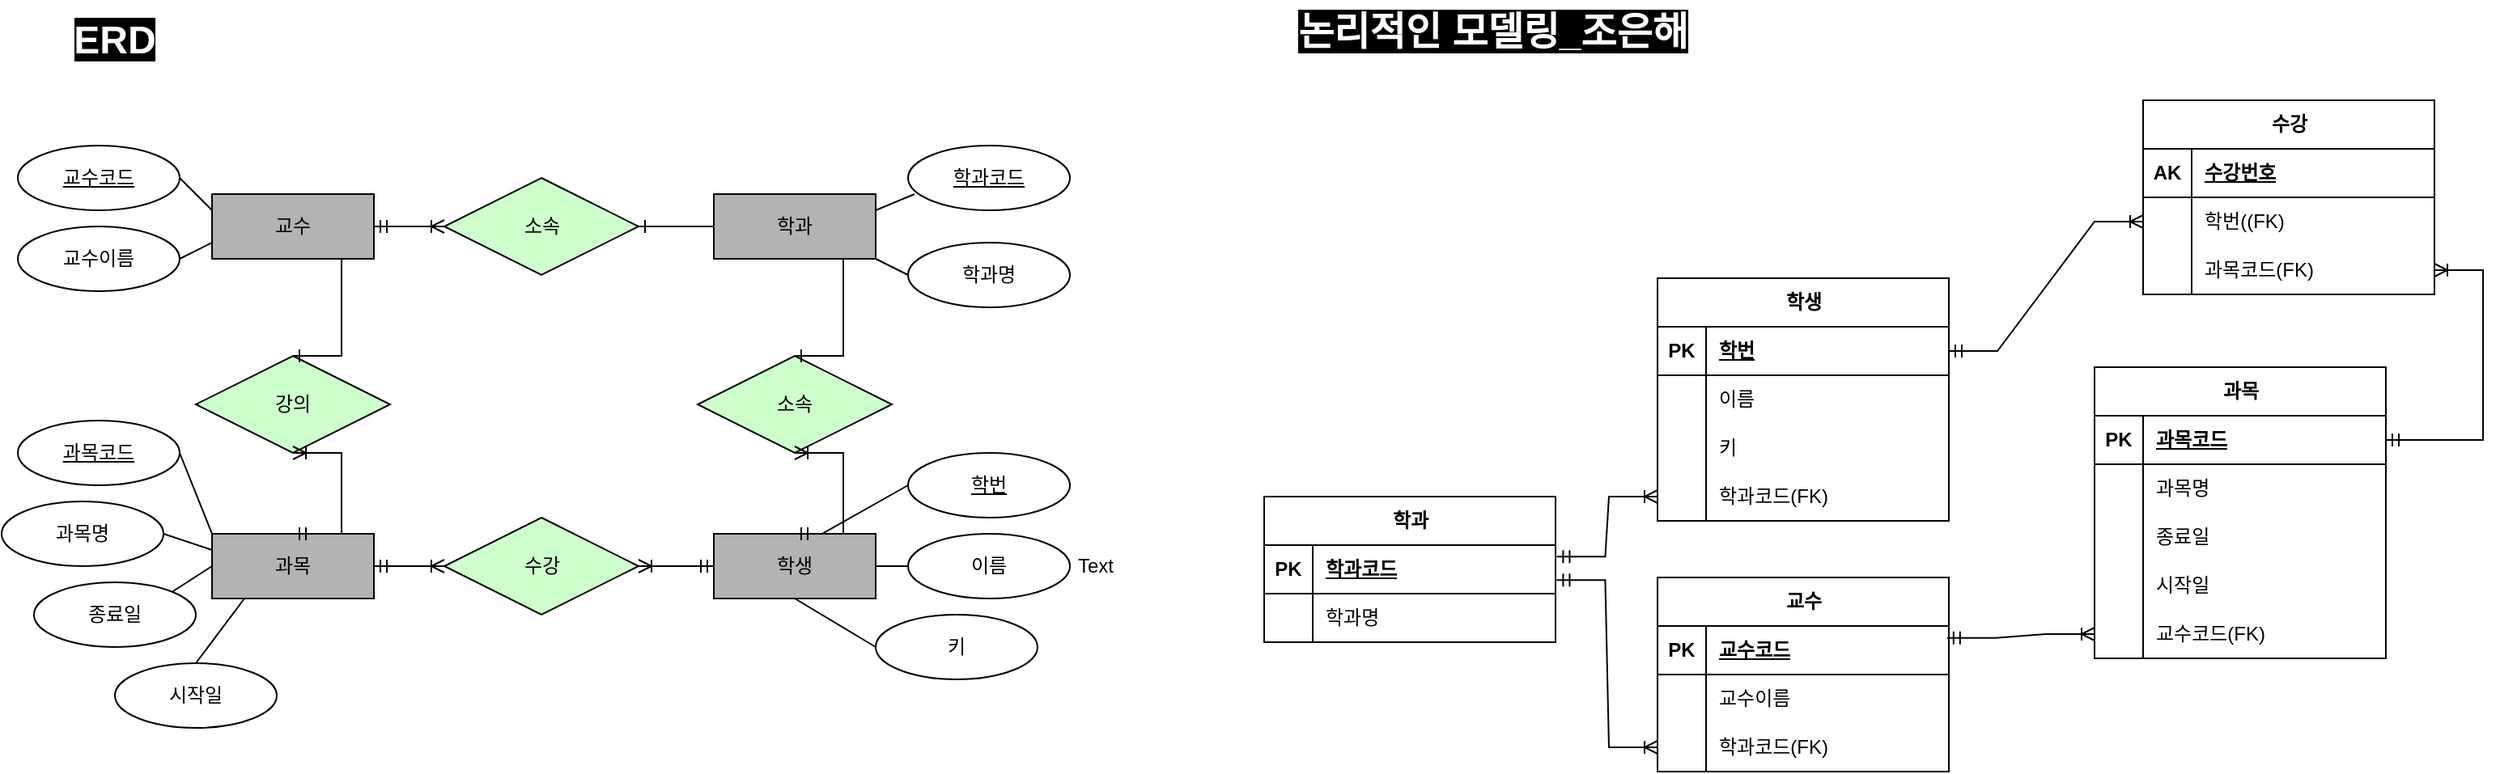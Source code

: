 <mxfile version="22.1.16" type="github">
  <diagram name="페이지-1" id="VpFutrYBXAX4n4MylmDC">
    <mxGraphModel dx="1276" dy="1111" grid="1" gridSize="10" guides="1" tooltips="1" connect="1" arrows="1" fold="1" page="1" pageScale="1" pageWidth="827" pageHeight="1169" math="0" shadow="0">
      <root>
        <mxCell id="0" />
        <mxCell id="1" parent="0" />
        <mxCell id="_q7w5fkxS-_TRa_CMiJi-1" value="학생" style="whiteSpace=wrap;html=1;align=center;fillColor=#B3B3B3;" parent="1" vertex="1">
          <mxGeometry x="524" y="645" width="100" height="40" as="geometry" />
        </mxCell>
        <mxCell id="_q7w5fkxS-_TRa_CMiJi-2" value="과목" style="whiteSpace=wrap;html=1;align=center;fillColor=#B3B3B3;" parent="1" vertex="1">
          <mxGeometry x="214" y="645" width="100" height="40" as="geometry" />
        </mxCell>
        <mxCell id="_q7w5fkxS-_TRa_CMiJi-3" value="학과" style="whiteSpace=wrap;html=1;align=center;fillColor=#B3B3B3;" parent="1" vertex="1">
          <mxGeometry x="524" y="435" width="100" height="40" as="geometry" />
        </mxCell>
        <mxCell id="_q7w5fkxS-_TRa_CMiJi-4" value="교수" style="whiteSpace=wrap;html=1;align=center;fillColor=#B3B3B3;" parent="1" vertex="1">
          <mxGeometry x="214" y="435" width="100" height="40" as="geometry" />
        </mxCell>
        <mxCell id="_q7w5fkxS-_TRa_CMiJi-5" value="강의" style="shape=rhombus;perimeter=rhombusPerimeter;whiteSpace=wrap;html=1;align=center;fillColor=#CCFFCC;" parent="1" vertex="1">
          <mxGeometry x="204" y="535" width="120" height="60" as="geometry" />
        </mxCell>
        <mxCell id="_q7w5fkxS-_TRa_CMiJi-6" value="소속" style="shape=rhombus;perimeter=rhombusPerimeter;whiteSpace=wrap;html=1;align=center;fillColor=#CCFFCC;" parent="1" vertex="1">
          <mxGeometry x="514" y="535" width="120" height="60" as="geometry" />
        </mxCell>
        <mxCell id="_q7w5fkxS-_TRa_CMiJi-7" value="수강" style="shape=rhombus;perimeter=rhombusPerimeter;whiteSpace=wrap;html=1;align=center;fillColor=#CCFFCC;" parent="1" vertex="1">
          <mxGeometry x="357.5" y="635" width="120" height="60" as="geometry" />
        </mxCell>
        <mxCell id="_q7w5fkxS-_TRa_CMiJi-8" value="소속" style="shape=rhombus;perimeter=rhombusPerimeter;whiteSpace=wrap;html=1;align=center;fillColor=#CCFFCC;" parent="1" vertex="1">
          <mxGeometry x="357.5" y="425" width="120" height="60" as="geometry" />
        </mxCell>
        <mxCell id="_q7w5fkxS-_TRa_CMiJi-9" value="학번" style="ellipse;whiteSpace=wrap;html=1;align=center;fontStyle=4;" parent="1" vertex="1">
          <mxGeometry x="644" y="595" width="100" height="40" as="geometry" />
        </mxCell>
        <mxCell id="_q7w5fkxS-_TRa_CMiJi-10" value="과목코드" style="ellipse;whiteSpace=wrap;html=1;align=center;fontStyle=4;" parent="1" vertex="1">
          <mxGeometry x="94" y="575" width="100" height="40" as="geometry" />
        </mxCell>
        <mxCell id="_q7w5fkxS-_TRa_CMiJi-11" value="학과코드" style="ellipse;whiteSpace=wrap;html=1;align=center;fontStyle=4;" parent="1" vertex="1">
          <mxGeometry x="644" y="405" width="100" height="40" as="geometry" />
        </mxCell>
        <mxCell id="_q7w5fkxS-_TRa_CMiJi-12" value="교수코드" style="ellipse;whiteSpace=wrap;html=1;align=center;fontStyle=4;" parent="1" vertex="1">
          <mxGeometry x="94" y="405" width="100" height="40" as="geometry" />
        </mxCell>
        <mxCell id="_q7w5fkxS-_TRa_CMiJi-13" value="교수이름" style="ellipse;whiteSpace=wrap;html=1;align=center;" parent="1" vertex="1">
          <mxGeometry x="94" y="455" width="100" height="40" as="geometry" />
        </mxCell>
        <mxCell id="_q7w5fkxS-_TRa_CMiJi-14" value="이름" style="ellipse;whiteSpace=wrap;html=1;align=center;" parent="1" vertex="1">
          <mxGeometry x="644" y="645" width="100" height="40" as="geometry" />
        </mxCell>
        <mxCell id="_q7w5fkxS-_TRa_CMiJi-15" value="키" style="ellipse;whiteSpace=wrap;html=1;align=center;" parent="1" vertex="1">
          <mxGeometry x="624" y="695" width="100" height="40" as="geometry" />
        </mxCell>
        <mxCell id="_q7w5fkxS-_TRa_CMiJi-16" value="시작일" style="ellipse;whiteSpace=wrap;html=1;align=center;" parent="1" vertex="1">
          <mxGeometry x="154" y="725" width="100" height="40" as="geometry" />
        </mxCell>
        <mxCell id="_q7w5fkxS-_TRa_CMiJi-17" value="종료일" style="ellipse;whiteSpace=wrap;html=1;align=center;" parent="1" vertex="1">
          <mxGeometry x="104" y="675" width="100" height="40" as="geometry" />
        </mxCell>
        <mxCell id="_q7w5fkxS-_TRa_CMiJi-18" value="과목명" style="ellipse;whiteSpace=wrap;html=1;align=center;" parent="1" vertex="1">
          <mxGeometry x="84" y="625" width="100" height="40" as="geometry" />
        </mxCell>
        <mxCell id="_q7w5fkxS-_TRa_CMiJi-19" value="학과명" style="ellipse;whiteSpace=wrap;html=1;align=center;" parent="1" vertex="1">
          <mxGeometry x="644" y="465" width="100" height="40" as="geometry" />
        </mxCell>
        <mxCell id="_q7w5fkxS-_TRa_CMiJi-20" value="" style="edgeStyle=entityRelationEdgeStyle;fontSize=12;html=1;endArrow=ERoneToMany;startArrow=ERmandOne;rounded=0;entryX=0;entryY=0.5;entryDx=0;entryDy=0;" parent="1" target="_q7w5fkxS-_TRa_CMiJi-7" edge="1">
          <mxGeometry width="100" height="100" relative="1" as="geometry">
            <mxPoint x="314" y="665" as="sourcePoint" />
            <mxPoint x="414" y="565" as="targetPoint" />
          </mxGeometry>
        </mxCell>
        <mxCell id="_q7w5fkxS-_TRa_CMiJi-21" value="" style="edgeStyle=entityRelationEdgeStyle;fontSize=12;html=1;endArrow=ERoneToMany;startArrow=ERmandOne;rounded=0;entryX=1;entryY=0.5;entryDx=0;entryDy=0;exitX=0;exitY=0.5;exitDx=0;exitDy=0;" parent="1" source="_q7w5fkxS-_TRa_CMiJi-1" target="_q7w5fkxS-_TRa_CMiJi-7" edge="1">
          <mxGeometry width="100" height="100" relative="1" as="geometry">
            <mxPoint x="464" y="605" as="sourcePoint" />
            <mxPoint x="514" y="684" as="targetPoint" />
          </mxGeometry>
        </mxCell>
        <mxCell id="_q7w5fkxS-_TRa_CMiJi-22" value="" style="endArrow=none;html=1;rounded=0;exitX=0.5;exitY=1;exitDx=0;exitDy=0;entryX=0;entryY=0.5;entryDx=0;entryDy=0;" parent="1" source="_q7w5fkxS-_TRa_CMiJi-1" target="_q7w5fkxS-_TRa_CMiJi-15" edge="1">
          <mxGeometry relative="1" as="geometry">
            <mxPoint x="474" y="744.5" as="sourcePoint" />
            <mxPoint x="634" y="744.5" as="targetPoint" />
          </mxGeometry>
        </mxCell>
        <mxCell id="_q7w5fkxS-_TRa_CMiJi-23" value="" style="endArrow=none;html=1;rounded=0;exitX=1;exitY=0.5;exitDx=0;exitDy=0;entryX=0;entryY=0.5;entryDx=0;entryDy=0;" parent="1" source="_q7w5fkxS-_TRa_CMiJi-1" target="_q7w5fkxS-_TRa_CMiJi-14" edge="1">
          <mxGeometry relative="1" as="geometry">
            <mxPoint x="584" y="695" as="sourcePoint" />
            <mxPoint x="634" y="725" as="targetPoint" />
          </mxGeometry>
        </mxCell>
        <mxCell id="_q7w5fkxS-_TRa_CMiJi-24" value="" style="endArrow=none;html=1;rounded=0;exitX=0.67;exitY=0;exitDx=0;exitDy=0;entryX=0;entryY=0.5;entryDx=0;entryDy=0;exitPerimeter=0;" parent="1" source="_q7w5fkxS-_TRa_CMiJi-1" target="_q7w5fkxS-_TRa_CMiJi-9" edge="1">
          <mxGeometry relative="1" as="geometry">
            <mxPoint x="604" y="615" as="sourcePoint" />
            <mxPoint x="654" y="645" as="targetPoint" />
          </mxGeometry>
        </mxCell>
        <mxCell id="_q7w5fkxS-_TRa_CMiJi-25" value="" style="endArrow=none;html=1;rounded=0;exitX=1;exitY=1;exitDx=0;exitDy=0;entryX=0;entryY=0.5;entryDx=0;entryDy=0;" parent="1" source="_q7w5fkxS-_TRa_CMiJi-3" target="_q7w5fkxS-_TRa_CMiJi-19" edge="1">
          <mxGeometry relative="1" as="geometry">
            <mxPoint x="614" y="494" as="sourcePoint" />
            <mxPoint x="634" y="494" as="targetPoint" />
          </mxGeometry>
        </mxCell>
        <mxCell id="_q7w5fkxS-_TRa_CMiJi-26" value="" style="endArrow=none;html=1;rounded=0;exitX=1;exitY=0.25;exitDx=0;exitDy=0;entryX=0.04;entryY=0.75;entryDx=0;entryDy=0;entryPerimeter=0;" parent="1" source="_q7w5fkxS-_TRa_CMiJi-3" target="_q7w5fkxS-_TRa_CMiJi-11" edge="1">
          <mxGeometry relative="1" as="geometry">
            <mxPoint x="634" y="485" as="sourcePoint" />
            <mxPoint x="654" y="495" as="targetPoint" />
          </mxGeometry>
        </mxCell>
        <mxCell id="_q7w5fkxS-_TRa_CMiJi-27" value="" style="endArrow=none;html=1;rounded=0;exitX=1;exitY=0.5;exitDx=0;exitDy=0;entryX=0;entryY=0.25;entryDx=0;entryDy=0;" parent="1" source="_q7w5fkxS-_TRa_CMiJi-12" target="_q7w5fkxS-_TRa_CMiJi-4" edge="1">
          <mxGeometry relative="1" as="geometry">
            <mxPoint x="184" y="425" as="sourcePoint" />
            <mxPoint x="237" y="395" as="targetPoint" />
          </mxGeometry>
        </mxCell>
        <mxCell id="_q7w5fkxS-_TRa_CMiJi-28" value="" style="endArrow=none;html=1;rounded=0;exitX=1;exitY=0.5;exitDx=0;exitDy=0;entryX=0;entryY=0.75;entryDx=0;entryDy=0;" parent="1" source="_q7w5fkxS-_TRa_CMiJi-13" target="_q7w5fkxS-_TRa_CMiJi-4" edge="1">
          <mxGeometry relative="1" as="geometry">
            <mxPoint x="204" y="435" as="sourcePoint" />
            <mxPoint x="224" y="455" as="targetPoint" />
          </mxGeometry>
        </mxCell>
        <mxCell id="_q7w5fkxS-_TRa_CMiJi-29" value="" style="endArrow=none;html=1;rounded=0;exitX=1;exitY=0.5;exitDx=0;exitDy=0;entryX=0;entryY=0;entryDx=0;entryDy=0;" parent="1" source="_q7w5fkxS-_TRa_CMiJi-10" target="_q7w5fkxS-_TRa_CMiJi-2" edge="1">
          <mxGeometry relative="1" as="geometry">
            <mxPoint x="194" y="595" as="sourcePoint" />
            <mxPoint x="214" y="615" as="targetPoint" />
          </mxGeometry>
        </mxCell>
        <mxCell id="_q7w5fkxS-_TRa_CMiJi-30" value="" style="endArrow=none;html=1;rounded=0;exitX=1;exitY=0.5;exitDx=0;exitDy=0;entryX=0;entryY=0.25;entryDx=0;entryDy=0;" parent="1" source="_q7w5fkxS-_TRa_CMiJi-18" target="_q7w5fkxS-_TRa_CMiJi-2" edge="1">
          <mxGeometry relative="1" as="geometry">
            <mxPoint x="204" y="605" as="sourcePoint" />
            <mxPoint x="224" y="655" as="targetPoint" />
          </mxGeometry>
        </mxCell>
        <mxCell id="_q7w5fkxS-_TRa_CMiJi-31" value="" style="endArrow=none;html=1;rounded=0;exitX=1;exitY=0;exitDx=0;exitDy=0;entryX=0;entryY=0.5;entryDx=0;entryDy=0;" parent="1" source="_q7w5fkxS-_TRa_CMiJi-17" target="_q7w5fkxS-_TRa_CMiJi-2" edge="1">
          <mxGeometry relative="1" as="geometry">
            <mxPoint x="194" y="655" as="sourcePoint" />
            <mxPoint x="224" y="665" as="targetPoint" />
          </mxGeometry>
        </mxCell>
        <mxCell id="_q7w5fkxS-_TRa_CMiJi-32" value="" style="endArrow=none;html=1;rounded=0;exitX=1;exitY=0.5;exitDx=0;exitDy=0;entryX=0.5;entryY=0;entryDx=0;entryDy=0;" parent="1" target="_q7w5fkxS-_TRa_CMiJi-16" edge="1">
          <mxGeometry relative="1" as="geometry">
            <mxPoint x="234" y="685" as="sourcePoint" />
            <mxPoint x="254" y="735" as="targetPoint" />
          </mxGeometry>
        </mxCell>
        <mxCell id="_q7w5fkxS-_TRa_CMiJi-33" value="" style="edgeStyle=entityRelationEdgeStyle;fontSize=12;html=1;endArrow=ERone;endFill=1;rounded=0;exitX=0.5;exitY=1;exitDx=0;exitDy=0;entryX=0.5;entryY=0;entryDx=0;entryDy=0;" parent="1" source="_q7w5fkxS-_TRa_CMiJi-4" target="_q7w5fkxS-_TRa_CMiJi-5" edge="1">
          <mxGeometry width="100" height="100" relative="1" as="geometry">
            <mxPoint x="294" y="615" as="sourcePoint" />
            <mxPoint x="394" y="515" as="targetPoint" />
          </mxGeometry>
        </mxCell>
        <mxCell id="_q7w5fkxS-_TRa_CMiJi-34" value="" style="edgeStyle=entityRelationEdgeStyle;fontSize=12;html=1;endArrow=ERoneToMany;startArrow=ERmandOne;rounded=0;exitX=0.5;exitY=0;exitDx=0;exitDy=0;entryX=0.5;entryY=1;entryDx=0;entryDy=0;entryPerimeter=0;" parent="1" source="_q7w5fkxS-_TRa_CMiJi-2" target="_q7w5fkxS-_TRa_CMiJi-5" edge="1">
          <mxGeometry width="100" height="100" relative="1" as="geometry">
            <mxPoint x="304" y="635" as="sourcePoint" />
            <mxPoint x="254" y="605" as="targetPoint" />
          </mxGeometry>
        </mxCell>
        <mxCell id="_q7w5fkxS-_TRa_CMiJi-35" value="" style="edgeStyle=entityRelationEdgeStyle;fontSize=12;html=1;endArrow=ERoneToMany;startArrow=ERmandOne;rounded=0;exitX=0.5;exitY=0;exitDx=0;exitDy=0;entryX=0.5;entryY=1;entryDx=0;entryDy=0;" parent="1" source="_q7w5fkxS-_TRa_CMiJi-1" target="_q7w5fkxS-_TRa_CMiJi-6" edge="1">
          <mxGeometry width="100" height="100" relative="1" as="geometry">
            <mxPoint x="464" y="625" as="sourcePoint" />
            <mxPoint x="464" y="575" as="targetPoint" />
          </mxGeometry>
        </mxCell>
        <mxCell id="_q7w5fkxS-_TRa_CMiJi-36" value="" style="edgeStyle=entityRelationEdgeStyle;fontSize=12;html=1;endArrow=ERoneToMany;startArrow=ERmandOne;rounded=0;exitX=1;exitY=0.5;exitDx=0;exitDy=0;entryX=0;entryY=0.5;entryDx=0;entryDy=0;" parent="1" source="_q7w5fkxS-_TRa_CMiJi-4" target="_q7w5fkxS-_TRa_CMiJi-8" edge="1">
          <mxGeometry width="100" height="100" relative="1" as="geometry">
            <mxPoint x="364" y="545" as="sourcePoint" />
            <mxPoint x="364" y="495" as="targetPoint" />
          </mxGeometry>
        </mxCell>
        <mxCell id="_q7w5fkxS-_TRa_CMiJi-37" value="" style="edgeStyle=entityRelationEdgeStyle;fontSize=12;html=1;endArrow=ERone;endFill=1;rounded=0;exitX=0;exitY=0.5;exitDx=0;exitDy=0;entryX=1;entryY=0.5;entryDx=0;entryDy=0;" parent="1" source="_q7w5fkxS-_TRa_CMiJi-3" target="_q7w5fkxS-_TRa_CMiJi-8" edge="1">
          <mxGeometry width="100" height="100" relative="1" as="geometry">
            <mxPoint x="404" y="575" as="sourcePoint" />
            <mxPoint x="504" y="475" as="targetPoint" />
          </mxGeometry>
        </mxCell>
        <mxCell id="_q7w5fkxS-_TRa_CMiJi-38" value="" style="edgeStyle=entityRelationEdgeStyle;fontSize=12;html=1;endArrow=ERone;endFill=1;rounded=0;exitX=0.5;exitY=1;exitDx=0;exitDy=0;entryX=0.5;entryY=0;entryDx=0;entryDy=0;" parent="1" source="_q7w5fkxS-_TRa_CMiJi-3" target="_q7w5fkxS-_TRa_CMiJi-6" edge="1">
          <mxGeometry width="100" height="100" relative="1" as="geometry">
            <mxPoint x="540" y="505" as="sourcePoint" />
            <mxPoint x="494" y="505" as="targetPoint" />
            <Array as="points">
              <mxPoint x="570" y="475" />
            </Array>
          </mxGeometry>
        </mxCell>
        <mxCell id="cjotbzHaFE7JgMFKAddq-14" value="교수" style="shape=table;startSize=30;container=1;collapsible=1;childLayout=tableLayout;fixedRows=1;rowLines=0;fontStyle=1;align=center;resizeLast=1;html=1;" vertex="1" parent="1">
          <mxGeometry x="1107" y="672" width="180" height="120" as="geometry" />
        </mxCell>
        <mxCell id="cjotbzHaFE7JgMFKAddq-15" value="" style="shape=tableRow;horizontal=0;startSize=0;swimlaneHead=0;swimlaneBody=0;fillColor=none;collapsible=0;dropTarget=0;points=[[0,0.5],[1,0.5]];portConstraint=eastwest;top=0;left=0;right=0;bottom=1;" vertex="1" parent="cjotbzHaFE7JgMFKAddq-14">
          <mxGeometry y="30" width="180" height="30" as="geometry" />
        </mxCell>
        <mxCell id="cjotbzHaFE7JgMFKAddq-16" value="PK" style="shape=partialRectangle;connectable=0;fillColor=none;top=0;left=0;bottom=0;right=0;fontStyle=1;overflow=hidden;whiteSpace=wrap;html=1;" vertex="1" parent="cjotbzHaFE7JgMFKAddq-15">
          <mxGeometry width="30" height="30" as="geometry">
            <mxRectangle width="30" height="30" as="alternateBounds" />
          </mxGeometry>
        </mxCell>
        <mxCell id="cjotbzHaFE7JgMFKAddq-17" value="교수코드" style="shape=partialRectangle;connectable=0;fillColor=none;top=0;left=0;bottom=0;right=0;align=left;spacingLeft=6;fontStyle=5;overflow=hidden;whiteSpace=wrap;html=1;" vertex="1" parent="cjotbzHaFE7JgMFKAddq-15">
          <mxGeometry x="30" width="150" height="30" as="geometry">
            <mxRectangle width="150" height="30" as="alternateBounds" />
          </mxGeometry>
        </mxCell>
        <mxCell id="cjotbzHaFE7JgMFKAddq-18" value="" style="shape=tableRow;horizontal=0;startSize=0;swimlaneHead=0;swimlaneBody=0;fillColor=none;collapsible=0;dropTarget=0;points=[[0,0.5],[1,0.5]];portConstraint=eastwest;top=0;left=0;right=0;bottom=0;" vertex="1" parent="cjotbzHaFE7JgMFKAddq-14">
          <mxGeometry y="60" width="180" height="30" as="geometry" />
        </mxCell>
        <mxCell id="cjotbzHaFE7JgMFKAddq-19" value="" style="shape=partialRectangle;connectable=0;fillColor=none;top=0;left=0;bottom=0;right=0;editable=1;overflow=hidden;whiteSpace=wrap;html=1;" vertex="1" parent="cjotbzHaFE7JgMFKAddq-18">
          <mxGeometry width="30" height="30" as="geometry">
            <mxRectangle width="30" height="30" as="alternateBounds" />
          </mxGeometry>
        </mxCell>
        <mxCell id="cjotbzHaFE7JgMFKAddq-20" value="교수이름" style="shape=partialRectangle;connectable=0;fillColor=none;top=0;left=0;bottom=0;right=0;align=left;spacingLeft=6;overflow=hidden;whiteSpace=wrap;html=1;" vertex="1" parent="cjotbzHaFE7JgMFKAddq-18">
          <mxGeometry x="30" width="150" height="30" as="geometry">
            <mxRectangle width="150" height="30" as="alternateBounds" />
          </mxGeometry>
        </mxCell>
        <mxCell id="cjotbzHaFE7JgMFKAddq-69" value="" style="shape=tableRow;horizontal=0;startSize=0;swimlaneHead=0;swimlaneBody=0;fillColor=none;collapsible=0;dropTarget=0;points=[[0,0.5],[1,0.5]];portConstraint=eastwest;top=0;left=0;right=0;bottom=0;" vertex="1" parent="cjotbzHaFE7JgMFKAddq-14">
          <mxGeometry y="90" width="180" height="30" as="geometry" />
        </mxCell>
        <mxCell id="cjotbzHaFE7JgMFKAddq-70" value="" style="shape=partialRectangle;connectable=0;fillColor=none;top=0;left=0;bottom=0;right=0;editable=1;overflow=hidden;whiteSpace=wrap;html=1;" vertex="1" parent="cjotbzHaFE7JgMFKAddq-69">
          <mxGeometry width="30" height="30" as="geometry">
            <mxRectangle width="30" height="30" as="alternateBounds" />
          </mxGeometry>
        </mxCell>
        <mxCell id="cjotbzHaFE7JgMFKAddq-71" value="학과코드(FK)" style="shape=partialRectangle;connectable=0;fillColor=none;top=0;left=0;bottom=0;right=0;align=left;spacingLeft=6;overflow=hidden;whiteSpace=wrap;html=1;" vertex="1" parent="cjotbzHaFE7JgMFKAddq-69">
          <mxGeometry x="30" width="150" height="30" as="geometry">
            <mxRectangle width="150" height="30" as="alternateBounds" />
          </mxGeometry>
        </mxCell>
        <mxCell id="cjotbzHaFE7JgMFKAddq-27" value="과목" style="shape=table;startSize=30;container=1;collapsible=1;childLayout=tableLayout;fixedRows=1;rowLines=0;fontStyle=1;align=center;resizeLast=1;html=1;" vertex="1" parent="1">
          <mxGeometry x="1377" y="542" width="180" height="180" as="geometry" />
        </mxCell>
        <mxCell id="cjotbzHaFE7JgMFKAddq-28" value="" style="shape=tableRow;horizontal=0;startSize=0;swimlaneHead=0;swimlaneBody=0;fillColor=none;collapsible=0;dropTarget=0;points=[[0,0.5],[1,0.5]];portConstraint=eastwest;top=0;left=0;right=0;bottom=1;" vertex="1" parent="cjotbzHaFE7JgMFKAddq-27">
          <mxGeometry y="30" width="180" height="30" as="geometry" />
        </mxCell>
        <mxCell id="cjotbzHaFE7JgMFKAddq-29" value="PK" style="shape=partialRectangle;connectable=0;fillColor=none;top=0;left=0;bottom=0;right=0;fontStyle=1;overflow=hidden;whiteSpace=wrap;html=1;" vertex="1" parent="cjotbzHaFE7JgMFKAddq-28">
          <mxGeometry width="30" height="30" as="geometry">
            <mxRectangle width="30" height="30" as="alternateBounds" />
          </mxGeometry>
        </mxCell>
        <mxCell id="cjotbzHaFE7JgMFKAddq-30" value="과목코드" style="shape=partialRectangle;connectable=0;fillColor=none;top=0;left=0;bottom=0;right=0;align=left;spacingLeft=6;fontStyle=5;overflow=hidden;whiteSpace=wrap;html=1;" vertex="1" parent="cjotbzHaFE7JgMFKAddq-28">
          <mxGeometry x="30" width="150" height="30" as="geometry">
            <mxRectangle width="150" height="30" as="alternateBounds" />
          </mxGeometry>
        </mxCell>
        <mxCell id="cjotbzHaFE7JgMFKAddq-31" value="" style="shape=tableRow;horizontal=0;startSize=0;swimlaneHead=0;swimlaneBody=0;fillColor=none;collapsible=0;dropTarget=0;points=[[0,0.5],[1,0.5]];portConstraint=eastwest;top=0;left=0;right=0;bottom=0;" vertex="1" parent="cjotbzHaFE7JgMFKAddq-27">
          <mxGeometry y="60" width="180" height="30" as="geometry" />
        </mxCell>
        <mxCell id="cjotbzHaFE7JgMFKAddq-32" value="" style="shape=partialRectangle;connectable=0;fillColor=none;top=0;left=0;bottom=0;right=0;editable=1;overflow=hidden;whiteSpace=wrap;html=1;" vertex="1" parent="cjotbzHaFE7JgMFKAddq-31">
          <mxGeometry width="30" height="30" as="geometry">
            <mxRectangle width="30" height="30" as="alternateBounds" />
          </mxGeometry>
        </mxCell>
        <mxCell id="cjotbzHaFE7JgMFKAddq-33" value="과목명" style="shape=partialRectangle;connectable=0;fillColor=none;top=0;left=0;bottom=0;right=0;align=left;spacingLeft=6;overflow=hidden;whiteSpace=wrap;html=1;" vertex="1" parent="cjotbzHaFE7JgMFKAddq-31">
          <mxGeometry x="30" width="150" height="30" as="geometry">
            <mxRectangle width="150" height="30" as="alternateBounds" />
          </mxGeometry>
        </mxCell>
        <mxCell id="cjotbzHaFE7JgMFKAddq-34" value="" style="shape=tableRow;horizontal=0;startSize=0;swimlaneHead=0;swimlaneBody=0;fillColor=none;collapsible=0;dropTarget=0;points=[[0,0.5],[1,0.5]];portConstraint=eastwest;top=0;left=0;right=0;bottom=0;" vertex="1" parent="cjotbzHaFE7JgMFKAddq-27">
          <mxGeometry y="90" width="180" height="30" as="geometry" />
        </mxCell>
        <mxCell id="cjotbzHaFE7JgMFKAddq-35" value="" style="shape=partialRectangle;connectable=0;fillColor=none;top=0;left=0;bottom=0;right=0;editable=1;overflow=hidden;whiteSpace=wrap;html=1;" vertex="1" parent="cjotbzHaFE7JgMFKAddq-34">
          <mxGeometry width="30" height="30" as="geometry">
            <mxRectangle width="30" height="30" as="alternateBounds" />
          </mxGeometry>
        </mxCell>
        <mxCell id="cjotbzHaFE7JgMFKAddq-36" value="종료일" style="shape=partialRectangle;connectable=0;fillColor=none;top=0;left=0;bottom=0;right=0;align=left;spacingLeft=6;overflow=hidden;whiteSpace=wrap;html=1;" vertex="1" parent="cjotbzHaFE7JgMFKAddq-34">
          <mxGeometry x="30" width="150" height="30" as="geometry">
            <mxRectangle width="150" height="30" as="alternateBounds" />
          </mxGeometry>
        </mxCell>
        <mxCell id="cjotbzHaFE7JgMFKAddq-37" value="" style="shape=tableRow;horizontal=0;startSize=0;swimlaneHead=0;swimlaneBody=0;fillColor=none;collapsible=0;dropTarget=0;points=[[0,0.5],[1,0.5]];portConstraint=eastwest;top=0;left=0;right=0;bottom=0;" vertex="1" parent="cjotbzHaFE7JgMFKAddq-27">
          <mxGeometry y="120" width="180" height="30" as="geometry" />
        </mxCell>
        <mxCell id="cjotbzHaFE7JgMFKAddq-38" value="" style="shape=partialRectangle;connectable=0;fillColor=none;top=0;left=0;bottom=0;right=0;editable=1;overflow=hidden;whiteSpace=wrap;html=1;" vertex="1" parent="cjotbzHaFE7JgMFKAddq-37">
          <mxGeometry width="30" height="30" as="geometry">
            <mxRectangle width="30" height="30" as="alternateBounds" />
          </mxGeometry>
        </mxCell>
        <mxCell id="cjotbzHaFE7JgMFKAddq-39" value="시작일" style="shape=partialRectangle;connectable=0;fillColor=none;top=0;left=0;bottom=0;right=0;align=left;spacingLeft=6;overflow=hidden;whiteSpace=wrap;html=1;" vertex="1" parent="cjotbzHaFE7JgMFKAddq-37">
          <mxGeometry x="30" width="150" height="30" as="geometry">
            <mxRectangle width="150" height="30" as="alternateBounds" />
          </mxGeometry>
        </mxCell>
        <mxCell id="cjotbzHaFE7JgMFKAddq-72" value="" style="shape=tableRow;horizontal=0;startSize=0;swimlaneHead=0;swimlaneBody=0;fillColor=none;collapsible=0;dropTarget=0;points=[[0,0.5],[1,0.5]];portConstraint=eastwest;top=0;left=0;right=0;bottom=0;" vertex="1" parent="cjotbzHaFE7JgMFKAddq-27">
          <mxGeometry y="150" width="180" height="30" as="geometry" />
        </mxCell>
        <mxCell id="cjotbzHaFE7JgMFKAddq-73" value="" style="shape=partialRectangle;connectable=0;fillColor=none;top=0;left=0;bottom=0;right=0;editable=1;overflow=hidden;whiteSpace=wrap;html=1;" vertex="1" parent="cjotbzHaFE7JgMFKAddq-72">
          <mxGeometry width="30" height="30" as="geometry">
            <mxRectangle width="30" height="30" as="alternateBounds" />
          </mxGeometry>
        </mxCell>
        <mxCell id="cjotbzHaFE7JgMFKAddq-74" value="교수코드(FK)" style="shape=partialRectangle;connectable=0;fillColor=none;top=0;left=0;bottom=0;right=0;align=left;spacingLeft=6;overflow=hidden;whiteSpace=wrap;html=1;" vertex="1" parent="cjotbzHaFE7JgMFKAddq-72">
          <mxGeometry x="30" width="150" height="30" as="geometry">
            <mxRectangle width="150" height="30" as="alternateBounds" />
          </mxGeometry>
        </mxCell>
        <mxCell id="cjotbzHaFE7JgMFKAddq-40" value="학과" style="shape=table;startSize=30;container=1;collapsible=1;childLayout=tableLayout;fixedRows=1;rowLines=0;fontStyle=1;align=center;resizeLast=1;html=1;" vertex="1" parent="1">
          <mxGeometry x="864" y="622" width="180" height="90" as="geometry" />
        </mxCell>
        <mxCell id="cjotbzHaFE7JgMFKAddq-41" value="" style="shape=tableRow;horizontal=0;startSize=0;swimlaneHead=0;swimlaneBody=0;fillColor=none;collapsible=0;dropTarget=0;points=[[0,0.5],[1,0.5]];portConstraint=eastwest;top=0;left=0;right=0;bottom=1;" vertex="1" parent="cjotbzHaFE7JgMFKAddq-40">
          <mxGeometry y="30" width="180" height="30" as="geometry" />
        </mxCell>
        <mxCell id="cjotbzHaFE7JgMFKAddq-42" value="PK" style="shape=partialRectangle;connectable=0;fillColor=none;top=0;left=0;bottom=0;right=0;fontStyle=1;overflow=hidden;whiteSpace=wrap;html=1;" vertex="1" parent="cjotbzHaFE7JgMFKAddq-41">
          <mxGeometry width="30" height="30" as="geometry">
            <mxRectangle width="30" height="30" as="alternateBounds" />
          </mxGeometry>
        </mxCell>
        <mxCell id="cjotbzHaFE7JgMFKAddq-43" value="학과코드" style="shape=partialRectangle;connectable=0;fillColor=none;top=0;left=0;bottom=0;right=0;align=left;spacingLeft=6;fontStyle=5;overflow=hidden;whiteSpace=wrap;html=1;" vertex="1" parent="cjotbzHaFE7JgMFKAddq-41">
          <mxGeometry x="30" width="150" height="30" as="geometry">
            <mxRectangle width="150" height="30" as="alternateBounds" />
          </mxGeometry>
        </mxCell>
        <mxCell id="cjotbzHaFE7JgMFKAddq-44" value="" style="shape=tableRow;horizontal=0;startSize=0;swimlaneHead=0;swimlaneBody=0;fillColor=none;collapsible=0;dropTarget=0;points=[[0,0.5],[1,0.5]];portConstraint=eastwest;top=0;left=0;right=0;bottom=0;" vertex="1" parent="cjotbzHaFE7JgMFKAddq-40">
          <mxGeometry y="60" width="180" height="30" as="geometry" />
        </mxCell>
        <mxCell id="cjotbzHaFE7JgMFKAddq-45" value="" style="shape=partialRectangle;connectable=0;fillColor=none;top=0;left=0;bottom=0;right=0;editable=1;overflow=hidden;whiteSpace=wrap;html=1;" vertex="1" parent="cjotbzHaFE7JgMFKAddq-44">
          <mxGeometry width="30" height="30" as="geometry">
            <mxRectangle width="30" height="30" as="alternateBounds" />
          </mxGeometry>
        </mxCell>
        <mxCell id="cjotbzHaFE7JgMFKAddq-46" value="학과명" style="shape=partialRectangle;connectable=0;fillColor=none;top=0;left=0;bottom=0;right=0;align=left;spacingLeft=6;overflow=hidden;whiteSpace=wrap;html=1;" vertex="1" parent="cjotbzHaFE7JgMFKAddq-44">
          <mxGeometry x="30" width="150" height="30" as="geometry">
            <mxRectangle width="150" height="30" as="alternateBounds" />
          </mxGeometry>
        </mxCell>
        <mxCell id="cjotbzHaFE7JgMFKAddq-53" value="수강" style="shape=table;startSize=30;container=1;collapsible=1;childLayout=tableLayout;fixedRows=1;rowLines=0;fontStyle=1;align=center;resizeLast=1;html=1;" vertex="1" parent="1">
          <mxGeometry x="1407" y="377" width="180" height="120" as="geometry" />
        </mxCell>
        <mxCell id="cjotbzHaFE7JgMFKAddq-54" value="" style="shape=tableRow;horizontal=0;startSize=0;swimlaneHead=0;swimlaneBody=0;fillColor=none;collapsible=0;dropTarget=0;points=[[0,0.5],[1,0.5]];portConstraint=eastwest;top=0;left=0;right=0;bottom=1;" vertex="1" parent="cjotbzHaFE7JgMFKAddq-53">
          <mxGeometry y="30" width="180" height="30" as="geometry" />
        </mxCell>
        <mxCell id="cjotbzHaFE7JgMFKAddq-55" value="AK" style="shape=partialRectangle;connectable=0;fillColor=none;top=0;left=0;bottom=0;right=0;fontStyle=1;overflow=hidden;whiteSpace=wrap;html=1;" vertex="1" parent="cjotbzHaFE7JgMFKAddq-54">
          <mxGeometry width="30" height="30" as="geometry">
            <mxRectangle width="30" height="30" as="alternateBounds" />
          </mxGeometry>
        </mxCell>
        <mxCell id="cjotbzHaFE7JgMFKAddq-56" value="수강번호" style="shape=partialRectangle;connectable=0;fillColor=none;top=0;left=0;bottom=0;right=0;align=left;spacingLeft=6;fontStyle=5;overflow=hidden;whiteSpace=wrap;html=1;" vertex="1" parent="cjotbzHaFE7JgMFKAddq-54">
          <mxGeometry x="30" width="150" height="30" as="geometry">
            <mxRectangle width="150" height="30" as="alternateBounds" />
          </mxGeometry>
        </mxCell>
        <mxCell id="cjotbzHaFE7JgMFKAddq-57" value="" style="shape=tableRow;horizontal=0;startSize=0;swimlaneHead=0;swimlaneBody=0;fillColor=none;collapsible=0;dropTarget=0;points=[[0,0.5],[1,0.5]];portConstraint=eastwest;top=0;left=0;right=0;bottom=0;" vertex="1" parent="cjotbzHaFE7JgMFKAddq-53">
          <mxGeometry y="60" width="180" height="30" as="geometry" />
        </mxCell>
        <mxCell id="cjotbzHaFE7JgMFKAddq-58" value="" style="shape=partialRectangle;connectable=0;fillColor=none;top=0;left=0;bottom=0;right=0;editable=1;overflow=hidden;whiteSpace=wrap;html=1;" vertex="1" parent="cjotbzHaFE7JgMFKAddq-57">
          <mxGeometry width="30" height="30" as="geometry">
            <mxRectangle width="30" height="30" as="alternateBounds" />
          </mxGeometry>
        </mxCell>
        <mxCell id="cjotbzHaFE7JgMFKAddq-59" value="학번((FK)" style="shape=partialRectangle;connectable=0;fillColor=none;top=0;left=0;bottom=0;right=0;align=left;spacingLeft=6;overflow=hidden;whiteSpace=wrap;html=1;" vertex="1" parent="cjotbzHaFE7JgMFKAddq-57">
          <mxGeometry x="30" width="150" height="30" as="geometry">
            <mxRectangle width="150" height="30" as="alternateBounds" />
          </mxGeometry>
        </mxCell>
        <mxCell id="cjotbzHaFE7JgMFKAddq-60" value="" style="shape=tableRow;horizontal=0;startSize=0;swimlaneHead=0;swimlaneBody=0;fillColor=none;collapsible=0;dropTarget=0;points=[[0,0.5],[1,0.5]];portConstraint=eastwest;top=0;left=0;right=0;bottom=0;" vertex="1" parent="cjotbzHaFE7JgMFKAddq-53">
          <mxGeometry y="90" width="180" height="30" as="geometry" />
        </mxCell>
        <mxCell id="cjotbzHaFE7JgMFKAddq-61" value="" style="shape=partialRectangle;connectable=0;fillColor=none;top=0;left=0;bottom=0;right=0;editable=1;overflow=hidden;whiteSpace=wrap;html=1;" vertex="1" parent="cjotbzHaFE7JgMFKAddq-60">
          <mxGeometry width="30" height="30" as="geometry">
            <mxRectangle width="30" height="30" as="alternateBounds" />
          </mxGeometry>
        </mxCell>
        <mxCell id="cjotbzHaFE7JgMFKAddq-62" value="과목코드(FK)" style="shape=partialRectangle;connectable=0;fillColor=none;top=0;left=0;bottom=0;right=0;align=left;spacingLeft=6;overflow=hidden;whiteSpace=wrap;html=1;" vertex="1" parent="cjotbzHaFE7JgMFKAddq-60">
          <mxGeometry x="30" width="150" height="30" as="geometry">
            <mxRectangle width="150" height="30" as="alternateBounds" />
          </mxGeometry>
        </mxCell>
        <mxCell id="cjotbzHaFE7JgMFKAddq-1" value="학생" style="shape=table;startSize=30;container=1;collapsible=1;childLayout=tableLayout;fixedRows=1;rowLines=0;fontStyle=1;align=center;resizeLast=1;html=1;" vertex="1" parent="1">
          <mxGeometry x="1107" y="487" width="180" height="150" as="geometry" />
        </mxCell>
        <mxCell id="cjotbzHaFE7JgMFKAddq-2" value="" style="shape=tableRow;horizontal=0;startSize=0;swimlaneHead=0;swimlaneBody=0;fillColor=none;collapsible=0;dropTarget=0;points=[[0,0.5],[1,0.5]];portConstraint=eastwest;top=0;left=0;right=0;bottom=1;" vertex="1" parent="cjotbzHaFE7JgMFKAddq-1">
          <mxGeometry y="30" width="180" height="30" as="geometry" />
        </mxCell>
        <mxCell id="cjotbzHaFE7JgMFKAddq-3" value="PK" style="shape=partialRectangle;connectable=0;fillColor=none;top=0;left=0;bottom=0;right=0;fontStyle=1;overflow=hidden;whiteSpace=wrap;html=1;" vertex="1" parent="cjotbzHaFE7JgMFKAddq-2">
          <mxGeometry width="30" height="30" as="geometry">
            <mxRectangle width="30" height="30" as="alternateBounds" />
          </mxGeometry>
        </mxCell>
        <mxCell id="cjotbzHaFE7JgMFKAddq-4" value="학번" style="shape=partialRectangle;connectable=0;fillColor=none;top=0;left=0;bottom=0;right=0;align=left;spacingLeft=6;fontStyle=5;overflow=hidden;whiteSpace=wrap;html=1;" vertex="1" parent="cjotbzHaFE7JgMFKAddq-2">
          <mxGeometry x="30" width="150" height="30" as="geometry">
            <mxRectangle width="150" height="30" as="alternateBounds" />
          </mxGeometry>
        </mxCell>
        <mxCell id="cjotbzHaFE7JgMFKAddq-5" value="" style="shape=tableRow;horizontal=0;startSize=0;swimlaneHead=0;swimlaneBody=0;fillColor=none;collapsible=0;dropTarget=0;points=[[0,0.5],[1,0.5]];portConstraint=eastwest;top=0;left=0;right=0;bottom=0;" vertex="1" parent="cjotbzHaFE7JgMFKAddq-1">
          <mxGeometry y="60" width="180" height="30" as="geometry" />
        </mxCell>
        <mxCell id="cjotbzHaFE7JgMFKAddq-6" value="" style="shape=partialRectangle;connectable=0;fillColor=none;top=0;left=0;bottom=0;right=0;editable=1;overflow=hidden;whiteSpace=wrap;html=1;" vertex="1" parent="cjotbzHaFE7JgMFKAddq-5">
          <mxGeometry width="30" height="30" as="geometry">
            <mxRectangle width="30" height="30" as="alternateBounds" />
          </mxGeometry>
        </mxCell>
        <mxCell id="cjotbzHaFE7JgMFKAddq-7" value="이름" style="shape=partialRectangle;connectable=0;fillColor=none;top=0;left=0;bottom=0;right=0;align=left;spacingLeft=6;overflow=hidden;whiteSpace=wrap;html=1;" vertex="1" parent="cjotbzHaFE7JgMFKAddq-5">
          <mxGeometry x="30" width="150" height="30" as="geometry">
            <mxRectangle width="150" height="30" as="alternateBounds" />
          </mxGeometry>
        </mxCell>
        <mxCell id="cjotbzHaFE7JgMFKAddq-8" value="" style="shape=tableRow;horizontal=0;startSize=0;swimlaneHead=0;swimlaneBody=0;fillColor=none;collapsible=0;dropTarget=0;points=[[0,0.5],[1,0.5]];portConstraint=eastwest;top=0;left=0;right=0;bottom=0;" vertex="1" parent="cjotbzHaFE7JgMFKAddq-1">
          <mxGeometry y="90" width="180" height="30" as="geometry" />
        </mxCell>
        <mxCell id="cjotbzHaFE7JgMFKAddq-9" value="" style="shape=partialRectangle;connectable=0;fillColor=none;top=0;left=0;bottom=0;right=0;editable=1;overflow=hidden;whiteSpace=wrap;html=1;" vertex="1" parent="cjotbzHaFE7JgMFKAddq-8">
          <mxGeometry width="30" height="30" as="geometry">
            <mxRectangle width="30" height="30" as="alternateBounds" />
          </mxGeometry>
        </mxCell>
        <mxCell id="cjotbzHaFE7JgMFKAddq-10" value="키" style="shape=partialRectangle;connectable=0;fillColor=none;top=0;left=0;bottom=0;right=0;align=left;spacingLeft=6;overflow=hidden;whiteSpace=wrap;html=1;" vertex="1" parent="cjotbzHaFE7JgMFKAddq-8">
          <mxGeometry x="30" width="150" height="30" as="geometry">
            <mxRectangle width="150" height="30" as="alternateBounds" />
          </mxGeometry>
        </mxCell>
        <mxCell id="cjotbzHaFE7JgMFKAddq-66" value="" style="shape=tableRow;horizontal=0;startSize=0;swimlaneHead=0;swimlaneBody=0;fillColor=none;collapsible=0;dropTarget=0;points=[[0,0.5],[1,0.5]];portConstraint=eastwest;top=0;left=0;right=0;bottom=0;" vertex="1" parent="cjotbzHaFE7JgMFKAddq-1">
          <mxGeometry y="120" width="180" height="30" as="geometry" />
        </mxCell>
        <mxCell id="cjotbzHaFE7JgMFKAddq-67" value="" style="shape=partialRectangle;connectable=0;fillColor=none;top=0;left=0;bottom=0;right=0;editable=1;overflow=hidden;whiteSpace=wrap;html=1;" vertex="1" parent="cjotbzHaFE7JgMFKAddq-66">
          <mxGeometry width="30" height="30" as="geometry">
            <mxRectangle width="30" height="30" as="alternateBounds" />
          </mxGeometry>
        </mxCell>
        <mxCell id="cjotbzHaFE7JgMFKAddq-68" value="학과코드(FK)" style="shape=partialRectangle;connectable=0;fillColor=none;top=0;left=0;bottom=0;right=0;align=left;spacingLeft=6;overflow=hidden;whiteSpace=wrap;html=1;" vertex="1" parent="cjotbzHaFE7JgMFKAddq-66">
          <mxGeometry x="30" width="150" height="30" as="geometry">
            <mxRectangle width="150" height="30" as="alternateBounds" />
          </mxGeometry>
        </mxCell>
        <mxCell id="cjotbzHaFE7JgMFKAddq-75" value="" style="edgeStyle=entityRelationEdgeStyle;fontSize=12;html=1;endArrow=ERoneToMany;startArrow=ERmandOne;rounded=0;exitX=1.004;exitY=0.236;exitDx=0;exitDy=0;entryX=0;entryY=0.5;entryDx=0;entryDy=0;exitPerimeter=0;" edge="1" parent="1" source="cjotbzHaFE7JgMFKAddq-41" target="cjotbzHaFE7JgMFKAddq-66">
          <mxGeometry width="100" height="100" relative="1" as="geometry">
            <mxPoint x="1207" y="827" as="sourcePoint" />
            <mxPoint x="1307" y="727" as="targetPoint" />
          </mxGeometry>
        </mxCell>
        <mxCell id="cjotbzHaFE7JgMFKAddq-76" value="" style="edgeStyle=entityRelationEdgeStyle;fontSize=12;html=1;endArrow=ERoneToMany;startArrow=ERmandOne;rounded=0;entryX=0;entryY=0.5;entryDx=0;entryDy=0;exitX=1.004;exitY=0.721;exitDx=0;exitDy=0;exitPerimeter=0;" edge="1" parent="1" source="cjotbzHaFE7JgMFKAddq-41" target="cjotbzHaFE7JgMFKAddq-69">
          <mxGeometry width="100" height="100" relative="1" as="geometry">
            <mxPoint x="1057" y="634" as="sourcePoint" />
            <mxPoint x="1057" y="767" as="targetPoint" />
            <Array as="points">
              <mxPoint x="947" y="687" />
            </Array>
          </mxGeometry>
        </mxCell>
        <mxCell id="cjotbzHaFE7JgMFKAddq-77" value="" style="edgeStyle=entityRelationEdgeStyle;fontSize=12;html=1;endArrow=ERoneToMany;startArrow=ERmandOne;rounded=0;entryX=0;entryY=0.5;entryDx=0;entryDy=0;exitX=1;exitY=0.5;exitDx=0;exitDy=0;" edge="1" parent="1" source="cjotbzHaFE7JgMFKAddq-2" target="cjotbzHaFE7JgMFKAddq-57">
          <mxGeometry width="100" height="100" relative="1" as="geometry">
            <mxPoint x="1347" y="487" as="sourcePoint" />
            <mxPoint x="1447" y="387" as="targetPoint" />
          </mxGeometry>
        </mxCell>
        <mxCell id="cjotbzHaFE7JgMFKAddq-78" value="" style="edgeStyle=entityRelationEdgeStyle;fontSize=12;html=1;endArrow=ERoneToMany;startArrow=ERmandOne;rounded=0;exitX=0.994;exitY=0.244;exitDx=0;exitDy=0;exitPerimeter=0;entryX=0;entryY=0.5;entryDx=0;entryDy=0;" edge="1" parent="1" source="cjotbzHaFE7JgMFKAddq-15" target="cjotbzHaFE7JgMFKAddq-72">
          <mxGeometry width="100" height="100" relative="1" as="geometry">
            <mxPoint x="1457" y="872" as="sourcePoint" />
            <mxPoint x="1357" y="817" as="targetPoint" />
          </mxGeometry>
        </mxCell>
        <mxCell id="cjotbzHaFE7JgMFKAddq-79" value="" style="edgeStyle=entityRelationEdgeStyle;fontSize=12;html=1;endArrow=ERoneToMany;startArrow=ERmandOne;rounded=0;exitX=1;exitY=0.5;exitDx=0;exitDy=0;exitPerimeter=0;" edge="1" parent="1" source="cjotbzHaFE7JgMFKAddq-28" target="cjotbzHaFE7JgMFKAddq-60">
          <mxGeometry width="100" height="100" relative="1" as="geometry">
            <mxPoint x="1637" y="560.34" as="sourcePoint" />
            <mxPoint x="1639.34" y="397.0" as="targetPoint" />
          </mxGeometry>
        </mxCell>
        <mxCell id="cjotbzHaFE7JgMFKAddq-81" value="Text" style="text;strokeColor=none;align=center;fillColor=none;html=1;verticalAlign=middle;whiteSpace=wrap;rounded=0;" vertex="1" parent="1">
          <mxGeometry x="730" y="650" width="60" height="30" as="geometry" />
        </mxCell>
        <mxCell id="cjotbzHaFE7JgMFKAddq-82" value="&lt;b&gt;&lt;font color=&quot;#ffffff&quot; style=&quot;font-size: 24px; background-color: rgb(0, 0, 0);&quot;&gt;논리적인 모델링_조은해&lt;/font&gt;&lt;/b&gt;" style="text;html=1;align=center;verticalAlign=middle;resizable=0;points=[];autosize=1;strokeColor=none;fillColor=none;" vertex="1" parent="1">
          <mxGeometry x="865" y="315" width="280" height="40" as="geometry" />
        </mxCell>
        <mxCell id="cjotbzHaFE7JgMFKAddq-83" value="&lt;font color=&quot;#ffffff&quot; style=&quot;font-size: 24px;&quot;&gt;&lt;b style=&quot;background-color: rgb(0, 0, 0);&quot;&gt;ERD&lt;/b&gt;&lt;/font&gt;" style="text;strokeColor=none;align=center;fillColor=none;html=1;verticalAlign=middle;whiteSpace=wrap;rounded=0;" vertex="1" parent="1">
          <mxGeometry x="124" y="325" width="60" height="30" as="geometry" />
        </mxCell>
      </root>
    </mxGraphModel>
  </diagram>
</mxfile>
